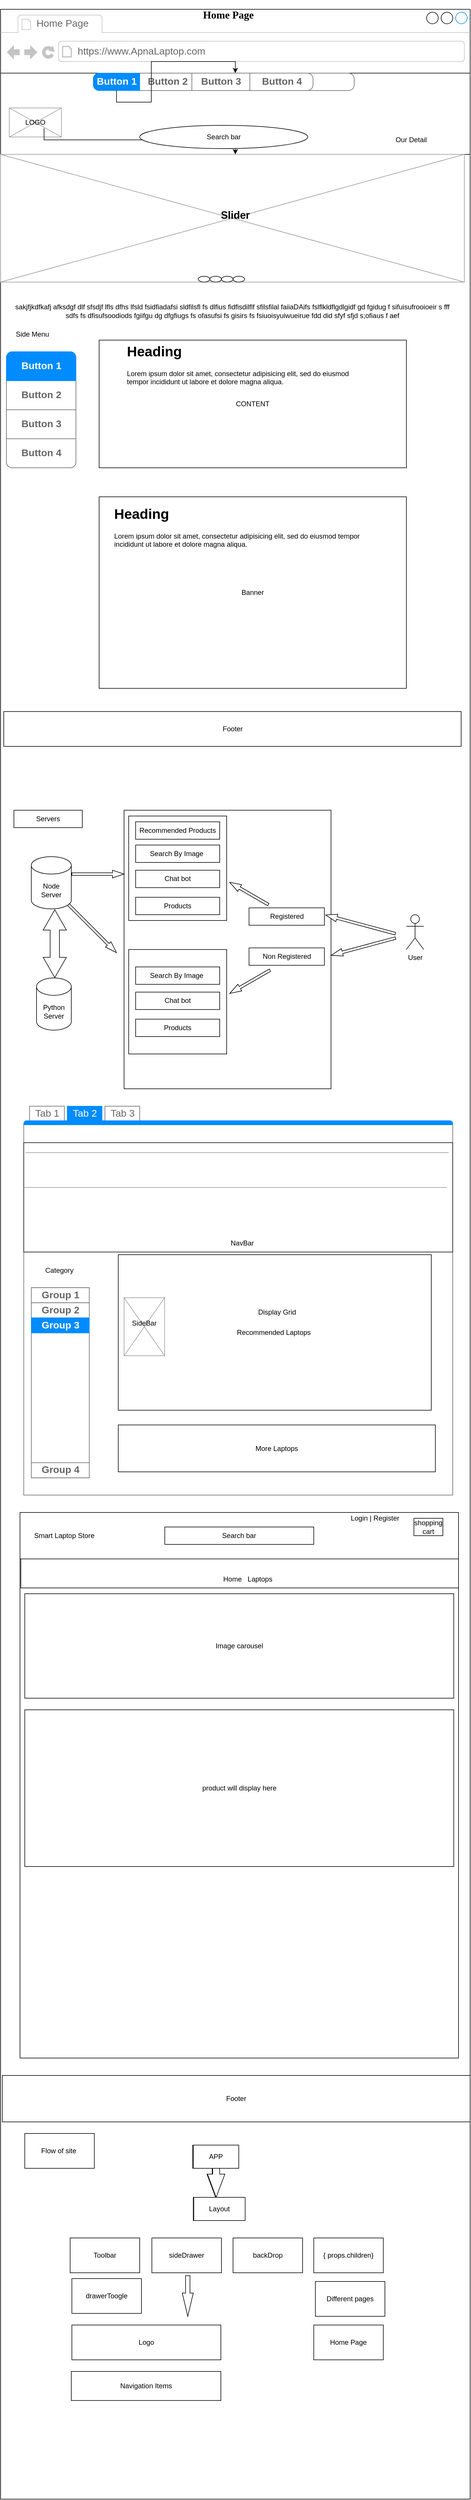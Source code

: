 <mxfile version="14.7.6" type="github">
  <diagram id="Tjrdr0jhj3cXSKKuBWBD" name="Page-1">
    <mxGraphModel dx="1102" dy="1751" grid="1" gridSize="10" guides="1" tooltips="1" connect="1" arrows="1" fold="1" page="1" pageScale="1" pageWidth="827" pageHeight="1169" background="none" math="0" shadow="0">
      <root>
        <mxCell id="0" />
        <mxCell id="1" parent="0" />
        <mxCell id="cs-V9gLxxgiUWUco0RRR-1" value="" style="strokeWidth=1;shadow=0;dashed=0;align=center;html=1;shape=mxgraph.mockup.containers.browserWindow;rSize=0;strokeColor2=#008cff;strokeColor3=#c4c4c4;mainText=,;recursiveResize=0;" parent="1" vertex="1">
          <mxGeometry x="17" y="-510" width="810" height="4290" as="geometry" />
        </mxCell>
        <mxCell id="cs-V9gLxxgiUWUco0RRR-2" value="Home Page" style="strokeWidth=1;shadow=0;dashed=0;align=center;html=1;shape=mxgraph.mockup.containers.anchor;fontSize=17;fontColor=#666666;align=left;" parent="cs-V9gLxxgiUWUco0RRR-1" vertex="1">
          <mxGeometry x="60" y="12" width="110" height="26" as="geometry" />
        </mxCell>
        <mxCell id="cs-V9gLxxgiUWUco0RRR-3" value="https://www.ApnaLaptop.com" style="strokeWidth=1;shadow=0;dashed=0;align=center;html=1;shape=mxgraph.mockup.containers.anchor;rSize=0;fontSize=17;fontColor=#666666;align=left;" parent="cs-V9gLxxgiUWUco0RRR-1" vertex="1">
          <mxGeometry x="131" y="60" width="250" height="26" as="geometry" />
        </mxCell>
        <mxCell id="cs-V9gLxxgiUWUco0RRR-5" value="" style="verticalLabelPosition=bottom;verticalAlign=top;html=1;shape=mxgraph.basic.rect;fillColor2=none;strokeWidth=1;size=20;indent=5;fontFamily=Times New Roman;fontSize=18;" parent="cs-V9gLxxgiUWUco0RRR-1" vertex="1">
          <mxGeometry y="110" width="810" height="140" as="geometry" />
        </mxCell>
        <mxCell id="2hiEiYP1PGatypZEPOpi-6" value="" style="verticalLabelPosition=bottom;shadow=0;dashed=0;align=center;html=1;verticalAlign=top;strokeWidth=1;shape=mxgraph.mockup.graphics.simpleIcon;strokeColor=#999999;" parent="cs-V9gLxxgiUWUco0RRR-1" vertex="1">
          <mxGeometry x="15" y="170" width="90" height="50" as="geometry" />
        </mxCell>
        <mxCell id="7KCTzupM1mh5fXwTAGJL-1" style="edgeStyle=orthogonalEdgeStyle;rounded=0;orthogonalLoop=1;jettySize=auto;html=1;exitX=0.75;exitY=1;exitDx=0;exitDy=0;" parent="cs-V9gLxxgiUWUco0RRR-1" source="2hiEiYP1PGatypZEPOpi-7" target="cs-V9gLxxgiUWUco0RRR-5" edge="1">
          <mxGeometry relative="1" as="geometry" />
        </mxCell>
        <mxCell id="2hiEiYP1PGatypZEPOpi-7" value="LOGO" style="text;html=1;strokeColor=none;fillColor=none;align=center;verticalAlign=middle;whiteSpace=wrap;rounded=0;" parent="cs-V9gLxxgiUWUco0RRR-1" vertex="1">
          <mxGeometry x="30" y="185" width="60" height="20" as="geometry" />
        </mxCell>
        <mxCell id="2hiEiYP1PGatypZEPOpi-8" value="" style="verticalLabelPosition=bottom;shadow=0;dashed=0;align=center;html=1;verticalAlign=top;strokeWidth=1;shape=mxgraph.mockup.graphics.simpleIcon;strokeColor=#999999;" parent="cs-V9gLxxgiUWUco0RRR-1" vertex="1">
          <mxGeometry y="250" width="800" height="220" as="geometry" />
        </mxCell>
        <mxCell id="2hiEiYP1PGatypZEPOpi-9" value="&lt;font style=&quot;font-size: 18px&quot;&gt;&lt;b&gt;Slider&lt;/b&gt;&lt;/font&gt;" style="text;html=1;strokeColor=none;fillColor=none;align=center;verticalAlign=middle;whiteSpace=wrap;rounded=0;" parent="cs-V9gLxxgiUWUco0RRR-1" vertex="1">
          <mxGeometry x="355" y="340" width="100" height="30" as="geometry" />
        </mxCell>
        <mxCell id="2hiEiYP1PGatypZEPOpi-13" value="" style="ellipse;whiteSpace=wrap;html=1;" parent="cs-V9gLxxgiUWUco0RRR-1" vertex="1">
          <mxGeometry x="401" y="460" width="20" height="10" as="geometry" />
        </mxCell>
        <mxCell id="2hiEiYP1PGatypZEPOpi-12" value="" style="ellipse;whiteSpace=wrap;html=1;" parent="cs-V9gLxxgiUWUco0RRR-1" vertex="1">
          <mxGeometry x="381" y="460" width="20" height="10" as="geometry" />
        </mxCell>
        <mxCell id="2hiEiYP1PGatypZEPOpi-11" value="" style="ellipse;whiteSpace=wrap;html=1;" parent="cs-V9gLxxgiUWUco0RRR-1" vertex="1">
          <mxGeometry x="361" y="460" width="20" height="10" as="geometry" />
        </mxCell>
        <mxCell id="2hiEiYP1PGatypZEPOpi-10" value="" style="ellipse;whiteSpace=wrap;html=1;" parent="cs-V9gLxxgiUWUco0RRR-1" vertex="1">
          <mxGeometry x="341" y="460" width="20" height="10" as="geometry" />
        </mxCell>
        <mxCell id="2hiEiYP1PGatypZEPOpi-14" style="edgeStyle=orthogonalEdgeStyle;rounded=0;orthogonalLoop=1;jettySize=auto;html=1;exitX=0.5;exitY=1;exitDx=0;exitDy=0;" parent="cs-V9gLxxgiUWUco0RRR-1" source="2hiEiYP1PGatypZEPOpi-10" target="2hiEiYP1PGatypZEPOpi-8" edge="1">
          <mxGeometry relative="1" as="geometry">
            <Array as="points">
              <mxPoint x="410" y="450" />
              <mxPoint x="410" y="450" />
            </Array>
          </mxGeometry>
        </mxCell>
        <mxCell id="2hiEiYP1PGatypZEPOpi-15" value="Search bar" style="ellipse;whiteSpace=wrap;html=1;" parent="cs-V9gLxxgiUWUco0RRR-1" vertex="1">
          <mxGeometry x="240" y="200" width="290" height="40" as="geometry" />
        </mxCell>
        <mxCell id="2hiEiYP1PGatypZEPOpi-16" value="Our Detail&amp;nbsp;" style="text;html=1;strokeColor=none;fillColor=none;align=center;verticalAlign=middle;whiteSpace=wrap;rounded=0;" parent="cs-V9gLxxgiUWUco0RRR-1" vertex="1">
          <mxGeometry x="620" y="210" width="180" height="30" as="geometry" />
        </mxCell>
        <mxCell id="2hiEiYP1PGatypZEPOpi-1" value="" style="strokeWidth=1;shadow=0;dashed=0;align=center;html=1;shape=mxgraph.mockup.rrect;rSize=10;fillColor=#ffffff;strokeColor=#666666;" parent="cs-V9gLxxgiUWUco0RRR-1" vertex="1">
          <mxGeometry x="160" y="110" width="450" height="30" as="geometry" />
        </mxCell>
        <mxCell id="2hiEiYP1PGatypZEPOpi-2" value="Button 2" style="strokeColor=inherit;fillColor=inherit;gradientColor=inherit;strokeWidth=1;shadow=0;dashed=0;align=center;html=1;shape=mxgraph.mockup.rrect;rSize=0;fontSize=17;fontColor=#666666;fontStyle=1;resizeHeight=1;" parent="2hiEiYP1PGatypZEPOpi-1" vertex="1">
          <mxGeometry width="95" height="30" relative="1" as="geometry">
            <mxPoint x="80" as="offset" />
          </mxGeometry>
        </mxCell>
        <mxCell id="2hiEiYP1PGatypZEPOpi-3" value="Button 3" style="strokeColor=inherit;fillColor=inherit;gradientColor=inherit;strokeWidth=1;shadow=0;dashed=0;align=center;html=1;shape=mxgraph.mockup.rrect;rSize=0;fontSize=17;fontColor=#666666;fontStyle=1;resizeHeight=1;" parent="2hiEiYP1PGatypZEPOpi-1" vertex="1">
          <mxGeometry width="100" height="30" relative="1" as="geometry">
            <mxPoint x="170" as="offset" />
          </mxGeometry>
        </mxCell>
        <mxCell id="2hiEiYP1PGatypZEPOpi-4" value="Button 4" style="strokeColor=inherit;fillColor=inherit;gradientColor=inherit;strokeWidth=1;shadow=0;dashed=0;align=center;html=1;shape=mxgraph.mockup.rightButton;rSize=10;fontSize=17;fontColor=#666666;fontStyle=1;resizeHeight=1;" parent="2hiEiYP1PGatypZEPOpi-1" vertex="1">
          <mxGeometry x="1" width="109" height="30" relative="1" as="geometry">
            <mxPoint x="-180" as="offset" />
          </mxGeometry>
        </mxCell>
        <mxCell id="2hiEiYP1PGatypZEPOpi-5" value="Button 1" style="strokeWidth=1;shadow=0;dashed=0;align=center;html=1;shape=mxgraph.mockup.leftButton;rSize=10;fontSize=17;fontColor=#ffffff;fontStyle=1;fillColor=#008cff;strokeColor=#008cff;resizeHeight=1;" parent="2hiEiYP1PGatypZEPOpi-1" vertex="1">
          <mxGeometry width="80" height="30" relative="1" as="geometry" />
        </mxCell>
        <mxCell id="7KCTzupM1mh5fXwTAGJL-2" style="edgeStyle=orthogonalEdgeStyle;rounded=0;orthogonalLoop=1;jettySize=auto;html=1;" parent="2hiEiYP1PGatypZEPOpi-1" source="2hiEiYP1PGatypZEPOpi-5" target="cs-V9gLxxgiUWUco0RRR-5" edge="1">
          <mxGeometry relative="1" as="geometry" />
        </mxCell>
        <mxCell id="2hiEiYP1PGatypZEPOpi-17" value="sakjfjkdfkafj afksdgf dlf sfsdjf lfls dfhs lfsld fsidfiadafsi sldfilsfl fs dlfius fidfisdilflf sfilsfilal faiiaDAifs fslflkldflgdlgidf gd fgidug f sifuisufrooioeir s fff sdfs fs dfisufsoodiods fgiifgu dg dfgfiugs fs ofasufsi fs gisirs fs fsiuoisyuiwueirue fdd did sfyf sfjd s;ofiaus f aef" style="text;html=1;strokeColor=none;fillColor=none;align=center;verticalAlign=middle;whiteSpace=wrap;rounded=0;" parent="cs-V9gLxxgiUWUco0RRR-1" vertex="1">
          <mxGeometry x="15" y="490" width="770" height="60" as="geometry" />
        </mxCell>
        <mxCell id="2hiEiYP1PGatypZEPOpi-18" value="CONTENT" style="rounded=0;whiteSpace=wrap;html=1;" parent="cs-V9gLxxgiUWUco0RRR-1" vertex="1">
          <mxGeometry x="170" y="570" width="530" height="220" as="geometry" />
        </mxCell>
        <mxCell id="2hiEiYP1PGatypZEPOpi-19" value="" style="strokeWidth=1;shadow=0;dashed=0;align=center;html=1;shape=mxgraph.mockup.rrect;rSize=10;strokeColor=#666666;" parent="cs-V9gLxxgiUWUco0RRR-1" vertex="1">
          <mxGeometry x="10" y="590" width="120" height="200" as="geometry" />
        </mxCell>
        <mxCell id="2hiEiYP1PGatypZEPOpi-20" value="Button 2" style="strokeColor=inherit;fillColor=inherit;gradientColor=inherit;strokeWidth=1;shadow=0;dashed=0;align=center;html=1;shape=mxgraph.mockup.rrect;rSize=0;fontSize=17;fontColor=#666666;fontStyle=1;resizeWidth=1;" parent="2hiEiYP1PGatypZEPOpi-19" vertex="1">
          <mxGeometry width="120" height="50" relative="1" as="geometry">
            <mxPoint y="50" as="offset" />
          </mxGeometry>
        </mxCell>
        <mxCell id="2hiEiYP1PGatypZEPOpi-21" value="Button 3" style="strokeColor=inherit;fillColor=inherit;gradientColor=inherit;strokeWidth=1;shadow=0;dashed=0;align=center;html=1;shape=mxgraph.mockup.rrect;rSize=0;fontSize=17;fontColor=#666666;fontStyle=1;resizeWidth=1;" parent="2hiEiYP1PGatypZEPOpi-19" vertex="1">
          <mxGeometry width="120" height="50" relative="1" as="geometry">
            <mxPoint y="100" as="offset" />
          </mxGeometry>
        </mxCell>
        <mxCell id="2hiEiYP1PGatypZEPOpi-22" value="Button 4" style="strokeColor=inherit;fillColor=inherit;gradientColor=inherit;strokeWidth=1;shadow=0;dashed=0;align=center;html=1;shape=mxgraph.mockup.bottomButton;rSize=10;fontSize=17;fontColor=#666666;fontStyle=1;resizeWidth=1;" parent="2hiEiYP1PGatypZEPOpi-19" vertex="1">
          <mxGeometry y="1" width="120" height="50" relative="1" as="geometry">
            <mxPoint y="-50" as="offset" />
          </mxGeometry>
        </mxCell>
        <mxCell id="2hiEiYP1PGatypZEPOpi-23" value="Button 1" style="strokeWidth=1;shadow=0;dashed=0;align=center;html=1;shape=mxgraph.mockup.topButton;rSize=10;fontSize=17;fontColor=#ffffff;fontStyle=1;fillColor=#008cff;strokeColor=#008cff;resizeWidth=1;" parent="2hiEiYP1PGatypZEPOpi-19" vertex="1">
          <mxGeometry width="120" height="50" relative="1" as="geometry" />
        </mxCell>
        <mxCell id="2hiEiYP1PGatypZEPOpi-24" value="Side Menu" style="text;html=1;strokeColor=none;fillColor=none;align=center;verticalAlign=middle;whiteSpace=wrap;rounded=0;" parent="cs-V9gLxxgiUWUco0RRR-1" vertex="1">
          <mxGeometry x="15" y="550" width="80" height="20" as="geometry" />
        </mxCell>
        <mxCell id="2hiEiYP1PGatypZEPOpi-25" value="Footer" style="rounded=0;whiteSpace=wrap;html=1;" parent="cs-V9gLxxgiUWUco0RRR-1" vertex="1">
          <mxGeometry x="5.5" y="1210" width="789" height="60" as="geometry" />
        </mxCell>
        <mxCell id="AkuQ4I_FikJazMHf2Xoq-1" value="User" style="shape=umlActor;verticalLabelPosition=bottom;verticalAlign=top;html=1;outlineConnect=0;" parent="cs-V9gLxxgiUWUco0RRR-1" vertex="1">
          <mxGeometry x="700" y="1560" width="30" height="60" as="geometry" />
        </mxCell>
        <mxCell id="AkuQ4I_FikJazMHf2Xoq-3" value="Node&lt;br&gt;Server" style="shape=cylinder3;whiteSpace=wrap;html=1;boundedLbl=1;backgroundOutline=1;size=15;" parent="cs-V9gLxxgiUWUco0RRR-1" vertex="1">
          <mxGeometry x="53" y="1460" width="69" height="90" as="geometry" />
        </mxCell>
        <mxCell id="AkuQ4I_FikJazMHf2Xoq-4" value="Python Server" style="shape=cylinder3;whiteSpace=wrap;html=1;boundedLbl=1;backgroundOutline=1;size=15;" parent="cs-V9gLxxgiUWUco0RRR-1" vertex="1">
          <mxGeometry x="62" y="1669" width="60" height="90" as="geometry" />
        </mxCell>
        <mxCell id="AkuQ4I_FikJazMHf2Xoq-9" value="" style="html=1;shadow=0;dashed=0;align=center;verticalAlign=middle;shape=mxgraph.arrows2.twoWayArrow;dy=0.6;dx=35;rotation=90;" parent="cs-V9gLxxgiUWUco0RRR-1" vertex="1">
          <mxGeometry x="35" y="1590" width="117" height="40" as="geometry" />
        </mxCell>
        <mxCell id="AkuQ4I_FikJazMHf2Xoq-11" value="" style="rounded=0;whiteSpace=wrap;html=1;" parent="cs-V9gLxxgiUWUco0RRR-1" vertex="1">
          <mxGeometry x="213" y="1380" width="357" height="480" as="geometry" />
        </mxCell>
        <mxCell id="AkuQ4I_FikJazMHf2Xoq-14" value="" style="html=1;shadow=0;dashed=0;align=center;verticalAlign=middle;shape=mxgraph.arrows2.arrow;dy=0.67;dx=20;notch=0;rotation=-165;" parent="cs-V9gLxxgiUWUco0RRR-1" vertex="1">
          <mxGeometry x="558.6" y="1570" width="124.43" height="13.25" as="geometry" />
        </mxCell>
        <mxCell id="AkuQ4I_FikJazMHf2Xoq-15" value="" style="html=1;shadow=0;dashed=0;align=center;verticalAlign=middle;shape=mxgraph.arrows2.arrow;dy=0.67;dx=20;notch=0;rotation=-195;" parent="cs-V9gLxxgiUWUco0RRR-1" vertex="1">
          <mxGeometry x="568.31" y="1608.54" width="114.96" height="13.25" as="geometry" />
        </mxCell>
        <mxCell id="AkuQ4I_FikJazMHf2Xoq-16" value="" style="html=1;shadow=0;dashed=0;align=center;verticalAlign=middle;shape=mxgraph.arrows2.arrow;dy=0.67;dx=20;notch=0;rotation=-150;" parent="cs-V9gLxxgiUWUco0RRR-1" vertex="1">
          <mxGeometry x="390" y="1516.75" width="77" height="13.25" as="geometry" />
        </mxCell>
        <mxCell id="AkuQ4I_FikJazMHf2Xoq-30" value="" style="rounded=0;whiteSpace=wrap;html=1;" parent="cs-V9gLxxgiUWUco0RRR-1" vertex="1">
          <mxGeometry x="221" y="1390" width="169" height="180" as="geometry" />
        </mxCell>
        <mxCell id="AkuQ4I_FikJazMHf2Xoq-31" value="Recommended Products" style="rounded=0;whiteSpace=wrap;html=1;" parent="cs-V9gLxxgiUWUco0RRR-1" vertex="1">
          <mxGeometry x="233" y="1400" width="145" height="30" as="geometry" />
        </mxCell>
        <mxCell id="AkuQ4I_FikJazMHf2Xoq-32" value="Search By Image&amp;nbsp;" style="rounded=0;whiteSpace=wrap;html=1;" parent="cs-V9gLxxgiUWUco0RRR-1" vertex="1">
          <mxGeometry x="233" y="1440" width="145" height="30" as="geometry" />
        </mxCell>
        <mxCell id="AkuQ4I_FikJazMHf2Xoq-33" value="Chat bot" style="rounded=0;whiteSpace=wrap;html=1;" parent="cs-V9gLxxgiUWUco0RRR-1" vertex="1">
          <mxGeometry x="233" y="1483.4" width="145" height="30" as="geometry" />
        </mxCell>
        <mxCell id="AkuQ4I_FikJazMHf2Xoq-34" value="Products" style="rounded=0;whiteSpace=wrap;html=1;" parent="cs-V9gLxxgiUWUco0RRR-1" vertex="1">
          <mxGeometry x="233" y="1530" width="145" height="30" as="geometry" />
        </mxCell>
        <mxCell id="AkuQ4I_FikJazMHf2Xoq-35" value="&lt;span&gt;Registered&lt;/span&gt;" style="rounded=0;whiteSpace=wrap;html=1;" parent="cs-V9gLxxgiUWUco0RRR-1" vertex="1">
          <mxGeometry x="428.6" y="1548.22" width="130" height="30" as="geometry" />
        </mxCell>
        <mxCell id="AkuQ4I_FikJazMHf2Xoq-79" value="&lt;span&gt;Non Registered&lt;/span&gt;" style="rounded=0;whiteSpace=wrap;html=1;" parent="cs-V9gLxxgiUWUco0RRR-1" vertex="1">
          <mxGeometry x="428.6" y="1617.22" width="130" height="30" as="geometry" />
        </mxCell>
        <mxCell id="AkuQ4I_FikJazMHf2Xoq-80" value="&lt;span style=&quot;color: rgba(0 , 0 , 0 , 0) ; font-family: monospace ; font-size: 0px&quot;&gt;%3CmxGraphModel%3E%3Croot%3E%3CmxCell%20id%3D%220%22%2F%3E%3CmxCell%20id%3D%221%22%20parent%3D%220%22%2F%3E%3CmxCell%20id%3D%222%22%20value%3D%22Recommended%20Products%22%20style%3D%22rounded%3D0%3BwhiteSpace%3Dwrap%3Bhtml%3D1%3B%22%20vertex%3D%221%22%20parent%3D%221%22%3E%3CmxGeometry%20x%3D%22250%22%20y%3D%22900%22%20width%3D%22145%22%20height%3D%2230%22%20as%3D%22geometry%22%2F%3E%3C%2FmxCell%3E%3C%2Froot%3E%3C%2FmxGraphModel%3E&lt;/span&gt;" style="rounded=0;whiteSpace=wrap;html=1;" parent="cs-V9gLxxgiUWUco0RRR-1" vertex="1">
          <mxGeometry x="221" y="1620" width="169" height="180" as="geometry" />
        </mxCell>
        <mxCell id="AkuQ4I_FikJazMHf2Xoq-81" value="" style="html=1;shadow=0;dashed=0;align=center;verticalAlign=middle;shape=mxgraph.arrows2.arrow;dy=0.67;dx=20;notch=0;rotation=-210;" parent="cs-V9gLxxgiUWUco0RRR-1" vertex="1">
          <mxGeometry x="390" y="1669" width="80" height="13.25" as="geometry" />
        </mxCell>
        <mxCell id="AkuQ4I_FikJazMHf2Xoq-83" value="Search By Image&amp;nbsp;" style="rounded=0;whiteSpace=wrap;html=1;" parent="cs-V9gLxxgiUWUco0RRR-1" vertex="1">
          <mxGeometry x="233" y="1650" width="145" height="30" as="geometry" />
        </mxCell>
        <mxCell id="AkuQ4I_FikJazMHf2Xoq-84" value="Chat bot" style="rounded=0;whiteSpace=wrap;html=1;" parent="cs-V9gLxxgiUWUco0RRR-1" vertex="1">
          <mxGeometry x="233" y="1693.4" width="145" height="30" as="geometry" />
        </mxCell>
        <mxCell id="AkuQ4I_FikJazMHf2Xoq-85" value="Products" style="rounded=0;whiteSpace=wrap;html=1;" parent="cs-V9gLxxgiUWUco0RRR-1" vertex="1">
          <mxGeometry x="233" y="1740" width="145" height="30" as="geometry" />
        </mxCell>
        <mxCell id="AkuQ4I_FikJazMHf2Xoq-87" value="" style="html=1;shadow=0;dashed=0;align=center;verticalAlign=middle;shape=mxgraph.arrows2.arrow;dy=0.67;dx=20;notch=0;rotation=0;" parent="cs-V9gLxxgiUWUco0RRR-1" vertex="1">
          <mxGeometry x="123" y="1483.4" width="90" height="13.25" as="geometry" />
        </mxCell>
        <mxCell id="AkuQ4I_FikJazMHf2Xoq-88" value="" style="html=1;shadow=0;dashed=0;align=center;verticalAlign=middle;shape=mxgraph.arrows2.arrow;dy=0.67;dx=20;notch=0;rotation=45;" parent="cs-V9gLxxgiUWUco0RRR-1" vertex="1">
          <mxGeometry x="99.96" y="1577.34" width="117" height="13.25" as="geometry" />
        </mxCell>
        <mxCell id="AkuQ4I_FikJazMHf2Xoq-89" value="Servers" style="rounded=0;whiteSpace=wrap;html=1;" parent="cs-V9gLxxgiUWUco0RRR-1" vertex="1">
          <mxGeometry x="23" y="1380" width="118" height="30" as="geometry" />
        </mxCell>
        <mxCell id="NV7oPacuAovDVqQCdMHg-1" value="Banner" style="rounded=0;whiteSpace=wrap;html=1;" parent="cs-V9gLxxgiUWUco0RRR-1" vertex="1">
          <mxGeometry x="170" y="840" width="530" height="330" as="geometry" />
        </mxCell>
        <mxCell id="6ak64OzskGY33zH2TJlZ-1" value="&lt;h1&gt;Heading&lt;/h1&gt;&lt;p&gt;Lorem ipsum dolor sit amet, consectetur adipisicing elit, sed do eiusmod tempor incididunt ut labore et dolore magna aliqua.&lt;/p&gt;" style="text;html=1;strokeColor=none;fillColor=none;spacing=5;spacingTop=-20;whiteSpace=wrap;overflow=hidden;rounded=0;" parent="cs-V9gLxxgiUWUco0RRR-1" vertex="1">
          <mxGeometry x="213" y="570" width="429" height="100" as="geometry" />
        </mxCell>
        <mxCell id="UuAvQKEvvgrjhlhJATov-1" value="&lt;h1&gt;Heading&lt;/h1&gt;&lt;p&gt;Lorem ipsum dolor sit amet, consectetur adipisicing elit, sed do eiusmod tempor incididunt ut labore et dolore magna aliqua.&lt;/p&gt;" style="text;html=1;strokeColor=none;fillColor=none;spacing=5;spacingTop=-20;whiteSpace=wrap;overflow=hidden;rounded=0;" parent="cs-V9gLxxgiUWUco0RRR-1" vertex="1">
          <mxGeometry x="191" y="850" width="459" height="100" as="geometry" />
        </mxCell>
        <mxCell id="rvzW5pbStZfOvD73coGG-1" value="" style="strokeWidth=1;shadow=0;dashed=0;align=center;html=1;shape=mxgraph.mockup.containers.marginRect2;rectMarginTop=32;strokeColor=#666666;gradientColor=none;" parent="cs-V9gLxxgiUWUco0RRR-1" vertex="1">
          <mxGeometry x="40" y="1890" width="740" height="670" as="geometry" />
        </mxCell>
        <mxCell id="rvzW5pbStZfOvD73coGG-2" value="Tab 1" style="strokeColor=inherit;fillColor=inherit;gradientColor=inherit;strokeWidth=1;shadow=0;dashed=0;align=center;html=1;shape=mxgraph.mockup.containers.rrect;rSize=0;fontSize=17;fontColor=#666666;gradientColor=none;" parent="rvzW5pbStZfOvD73coGG-1" vertex="1">
          <mxGeometry width="60" height="25" relative="1" as="geometry">
            <mxPoint x="10" as="offset" />
          </mxGeometry>
        </mxCell>
        <mxCell id="rvzW5pbStZfOvD73coGG-3" value="Tab 2" style="strokeWidth=1;shadow=0;dashed=0;align=center;html=1;shape=mxgraph.mockup.containers.rrect;rSize=0;fontSize=17;fontColor=#ffffff;strokeColor=#008cff;fillColor=#008cff;" parent="rvzW5pbStZfOvD73coGG-1" vertex="1">
          <mxGeometry width="60" height="25" relative="1" as="geometry">
            <mxPoint x="75" as="offset" />
          </mxGeometry>
        </mxCell>
        <mxCell id="rvzW5pbStZfOvD73coGG-4" value="Tab 3" style="strokeColor=inherit;fillColor=inherit;gradientColor=inherit;strokeWidth=1;shadow=0;dashed=0;align=center;html=1;shape=mxgraph.mockup.containers.rrect;rSize=0;fontSize=17;fontColor=#666666;gradientColor=none;" parent="rvzW5pbStZfOvD73coGG-1" vertex="1">
          <mxGeometry width="60" height="25" relative="1" as="geometry">
            <mxPoint x="140" as="offset" />
          </mxGeometry>
        </mxCell>
        <mxCell id="rvzW5pbStZfOvD73coGG-5" value="" style="strokeWidth=1;shadow=0;dashed=0;align=center;html=1;shape=mxgraph.mockup.containers.topButton;rSize=5;strokeColor=#008cff;fillColor=#008cff;gradientColor=none;resizeWidth=1;movable=0;deletable=1;" parent="rvzW5pbStZfOvD73coGG-1" vertex="1">
          <mxGeometry width="740" height="7" relative="1" as="geometry">
            <mxPoint y="25" as="offset" />
          </mxGeometry>
        </mxCell>
        <mxCell id="rvzW5pbStZfOvD73coGG-6" value="" style="rounded=0;whiteSpace=wrap;html=1;" parent="rvzW5pbStZfOvD73coGG-1" vertex="1">
          <mxGeometry y="62.813" width="740" height="188.438" as="geometry" />
        </mxCell>
        <mxCell id="rvzW5pbStZfOvD73coGG-8" value="" style="strokeWidth=1;shadow=0;dashed=0;align=center;html=1;shape=mxgraph.mockup.containers.rrect;rSize=0;strokeColor=#666666;" parent="rvzW5pbStZfOvD73coGG-1" vertex="1">
          <mxGeometry x="13" y="312.667" width="100" height="327.556" as="geometry" />
        </mxCell>
        <mxCell id="rvzW5pbStZfOvD73coGG-9" value="Group 1" style="strokeColor=inherit;fillColor=inherit;gradientColor=inherit;strokeWidth=1;shadow=0;dashed=0;align=center;html=1;shape=mxgraph.mockup.containers.rrect;rSize=0;fontSize=17;fontColor=#666666;fontStyle=1;resizeWidth=1;" parent="rvzW5pbStZfOvD73coGG-8" vertex="1">
          <mxGeometry width="100" height="26" relative="1" as="geometry" />
        </mxCell>
        <mxCell id="rvzW5pbStZfOvD73coGG-10" value="Group 2" style="strokeColor=inherit;fillColor=inherit;gradientColor=inherit;strokeWidth=1;shadow=0;dashed=0;align=center;html=1;shape=mxgraph.mockup.containers.rrect;rSize=0;fontSize=17;fontColor=#666666;fontStyle=1;resizeWidth=1;" parent="rvzW5pbStZfOvD73coGG-8" vertex="1">
          <mxGeometry width="100" height="26" relative="1" as="geometry">
            <mxPoint y="26" as="offset" />
          </mxGeometry>
        </mxCell>
        <mxCell id="rvzW5pbStZfOvD73coGG-11" value="Group 3" style="strokeWidth=1;shadow=0;dashed=0;align=center;html=1;shape=mxgraph.mockup.containers.rrect;rSize=0;fontSize=17;fontColor=#ffffff;fontStyle=1;fillColor=#008cff;strokeColor=#008cff;resizeWidth=1;" parent="rvzW5pbStZfOvD73coGG-8" vertex="1">
          <mxGeometry width="100" height="26" relative="1" as="geometry">
            <mxPoint y="52" as="offset" />
          </mxGeometry>
        </mxCell>
        <mxCell id="rvzW5pbStZfOvD73coGG-12" value="Group 4" style="strokeColor=inherit;fillColor=inherit;gradientColor=inherit;strokeWidth=1;shadow=0;dashed=0;align=center;html=1;shape=mxgraph.mockup.containers.rrect;rSize=0;fontSize=17;fontColor=#666666;fontStyle=1;resizeWidth=1;" parent="rvzW5pbStZfOvD73coGG-8" vertex="1">
          <mxGeometry y="1" width="100" height="26" relative="1" as="geometry">
            <mxPoint y="-26" as="offset" />
          </mxGeometry>
        </mxCell>
        <mxCell id="rvzW5pbStZfOvD73coGG-13" value="Category" style="text;html=1;strokeColor=none;fillColor=none;align=center;verticalAlign=middle;whiteSpace=wrap;rounded=0;" parent="rvzW5pbStZfOvD73coGG-1" vertex="1">
          <mxGeometry x="13" y="268.0" width="97" height="29.778" as="geometry" />
        </mxCell>
        <mxCell id="W26dKdGHncR4vIZTcDP--3" value="NavBar" style="text;html=1;strokeColor=none;fillColor=none;align=center;verticalAlign=middle;whiteSpace=wrap;rounded=0;" parent="rvzW5pbStZfOvD73coGG-1" vertex="1">
          <mxGeometry x="357" y="221.472" width="40" height="29.778" as="geometry" />
        </mxCell>
        <mxCell id="rvzW5pbStZfOvD73coGG-7" value="Recommended Laptops&amp;nbsp;" style="rounded=0;whiteSpace=wrap;html=1;" parent="rvzW5pbStZfOvD73coGG-1" vertex="1">
          <mxGeometry x="163" y="255.818" width="540" height="268" as="geometry" />
        </mxCell>
        <mxCell id="LQnwXh3ZWeQ7ObOw8D-4-1" value="More Laptops" style="rounded=0;whiteSpace=wrap;html=1;" parent="rvzW5pbStZfOvD73coGG-1" vertex="1">
          <mxGeometry x="163" y="549.18" width="547" height="80.82" as="geometry" />
        </mxCell>
        <mxCell id="0r176WqpqCXm21zEDnLY-1" value="" style="verticalLabelPosition=bottom;shadow=0;dashed=0;align=center;html=1;verticalAlign=top;strokeWidth=1;shape=mxgraph.mockup.graphics.simpleIcon;strokeColor=#999999;" parent="rvzW5pbStZfOvD73coGG-1" vertex="1">
          <mxGeometry x="173" y="330" width="70" height="100" as="geometry" />
        </mxCell>
        <mxCell id="Dp7MG19WvMyc6v9N3XUq-1" value="SideBar" style="text;html=1;strokeColor=none;fillColor=none;align=center;verticalAlign=middle;whiteSpace=wrap;rounded=0;" parent="rvzW5pbStZfOvD73coGG-1" vertex="1">
          <mxGeometry x="188" y="364" width="40" height="20" as="geometry" />
        </mxCell>
        <mxCell id="PxA2PUMU--KZjBLp6w8u-1" value="Display Grid" style="text;html=1;strokeColor=none;fillColor=none;align=center;verticalAlign=middle;whiteSpace=wrap;rounded=0;" parent="rvzW5pbStZfOvD73coGG-1" vertex="1">
          <mxGeometry x="346.5" y="340" width="180" height="30" as="geometry" />
        </mxCell>
        <mxCell id="peOR1bnysfdwUNN4xmji-1" value="" style="rounded=0;whiteSpace=wrap;html=1;" vertex="1" parent="cs-V9gLxxgiUWUco0RRR-1">
          <mxGeometry x="33.5" y="2590" width="756.5" height="940" as="geometry" />
        </mxCell>
        <mxCell id="peOR1bnysfdwUNN4xmji-2" value="" style="rounded=0;whiteSpace=wrap;html=1;" vertex="1" parent="cs-V9gLxxgiUWUco0RRR-1">
          <mxGeometry x="33.5" y="2590" width="756.5" height="80" as="geometry" />
        </mxCell>
        <mxCell id="peOR1bnysfdwUNN4xmji-3" value="Smart Laptop Store" style="text;html=1;strokeColor=none;fillColor=none;align=center;verticalAlign=middle;whiteSpace=wrap;rounded=0;" vertex="1" parent="cs-V9gLxxgiUWUco0RRR-1">
          <mxGeometry x="40" y="2610" width="140" height="40" as="geometry" />
        </mxCell>
        <mxCell id="peOR1bnysfdwUNN4xmji-5" value="Search bar" style="rounded=0;whiteSpace=wrap;html=1;" vertex="1" parent="cs-V9gLxxgiUWUco0RRR-1">
          <mxGeometry x="283.25" y="2615" width="257" height="30" as="geometry" />
        </mxCell>
        <mxCell id="peOR1bnysfdwUNN4xmji-7" value="shopping&lt;br&gt;cart" style="rounded=0;whiteSpace=wrap;html=1;" vertex="1" parent="cs-V9gLxxgiUWUco0RRR-1">
          <mxGeometry x="713" y="2600" width="50" height="30" as="geometry" />
        </mxCell>
        <mxCell id="peOR1bnysfdwUNN4xmji-6" value="Login | Register" style="text;html=1;strokeColor=none;fillColor=none;align=center;verticalAlign=middle;whiteSpace=wrap;rounded=0;" vertex="1" parent="cs-V9gLxxgiUWUco0RRR-1">
          <mxGeometry x="591.69" y="2590" width="108.31" height="20" as="geometry" />
        </mxCell>
        <mxCell id="peOR1bnysfdwUNN4xmji-8" value="" style="rounded=0;whiteSpace=wrap;html=1;" vertex="1" parent="cs-V9gLxxgiUWUco0RRR-1">
          <mxGeometry x="35" y="2670" width="755" height="50" as="geometry" />
        </mxCell>
        <mxCell id="peOR1bnysfdwUNN4xmji-9" value="Home&amp;nbsp; &amp;nbsp;Laptops" style="text;html=1;strokeColor=none;fillColor=none;align=center;verticalAlign=middle;whiteSpace=wrap;rounded=0;" vertex="1" parent="cs-V9gLxxgiUWUco0RRR-1">
          <mxGeometry x="233" y="2690" width="387" height="30" as="geometry" />
        </mxCell>
        <mxCell id="peOR1bnysfdwUNN4xmji-10" value="Image carousel" style="rounded=0;whiteSpace=wrap;html=1;" vertex="1" parent="cs-V9gLxxgiUWUco0RRR-1">
          <mxGeometry x="41.75" y="2730" width="740" height="180" as="geometry" />
        </mxCell>
        <mxCell id="peOR1bnysfdwUNN4xmji-11" value="product will display here" style="rounded=0;whiteSpace=wrap;html=1;" vertex="1" parent="cs-V9gLxxgiUWUco0RRR-1">
          <mxGeometry x="41.75" y="2930" width="740" height="270" as="geometry" />
        </mxCell>
        <mxCell id="peOR1bnysfdwUNN4xmji-13" value="Footer" style="rounded=0;whiteSpace=wrap;html=1;" vertex="1" parent="cs-V9gLxxgiUWUco0RRR-1">
          <mxGeometry x="3" y="3560" width="807" height="80" as="geometry" />
        </mxCell>
        <mxCell id="peOR1bnysfdwUNN4xmji-14" value="APP" style="rounded=0;whiteSpace=wrap;html=1;" vertex="1" parent="cs-V9gLxxgiUWUco0RRR-1">
          <mxGeometry x="331.5" y="3680" width="78.5" height="40" as="geometry" />
        </mxCell>
        <mxCell id="peOR1bnysfdwUNN4xmji-15" value="" style="html=1;shadow=0;dashed=0;align=center;verticalAlign=middle;shape=mxgraph.arrows2.arrow;dy=0.6;dx=40;direction=south;notch=0;" vertex="1" parent="cs-V9gLxxgiUWUco0RRR-1">
          <mxGeometry x="356" y="3720" width="30" height="50" as="geometry" />
        </mxCell>
        <mxCell id="peOR1bnysfdwUNN4xmji-16" value="Layout" style="rounded=0;whiteSpace=wrap;html=1;" vertex="1" parent="cs-V9gLxxgiUWUco0RRR-1">
          <mxGeometry x="332.4" y="3770" width="88.6" height="40" as="geometry" />
        </mxCell>
        <mxCell id="peOR1bnysfdwUNN4xmji-17" value="Toolbar" style="rounded=0;whiteSpace=wrap;html=1;" vertex="1" parent="cs-V9gLxxgiUWUco0RRR-1">
          <mxGeometry x="120" y="3840" width="120" height="60" as="geometry" />
        </mxCell>
        <mxCell id="peOR1bnysfdwUNN4xmji-18" value="sideDrawer" style="rounded=0;whiteSpace=wrap;html=1;" vertex="1" parent="cs-V9gLxxgiUWUco0RRR-1">
          <mxGeometry x="261" y="3840" width="120" height="60" as="geometry" />
        </mxCell>
        <mxCell id="peOR1bnysfdwUNN4xmji-19" value="backDrop" style="rounded=0;whiteSpace=wrap;html=1;" vertex="1" parent="cs-V9gLxxgiUWUco0RRR-1">
          <mxGeometry x="401" y="3840" width="120" height="60" as="geometry" />
        </mxCell>
        <mxCell id="peOR1bnysfdwUNN4xmji-20" value="{ props.children}" style="rounded=0;whiteSpace=wrap;html=1;" vertex="1" parent="cs-V9gLxxgiUWUco0RRR-1">
          <mxGeometry x="540.25" y="3840" width="120" height="60" as="geometry" />
        </mxCell>
        <mxCell id="peOR1bnysfdwUNN4xmji-21" value="drawerToogle" style="rounded=0;whiteSpace=wrap;html=1;" vertex="1" parent="cs-V9gLxxgiUWUco0RRR-1">
          <mxGeometry x="123" y="3910" width="120" height="60" as="geometry" />
        </mxCell>
        <mxCell id="peOR1bnysfdwUNN4xmji-22" value="Logo" style="rounded=0;whiteSpace=wrap;html=1;" vertex="1" parent="cs-V9gLxxgiUWUco0RRR-1">
          <mxGeometry x="123" y="3990" width="257" height="60" as="geometry" />
        </mxCell>
        <mxCell id="peOR1bnysfdwUNN4xmji-23" value="Navigation Items" style="rounded=0;whiteSpace=wrap;html=1;" vertex="1" parent="cs-V9gLxxgiUWUco0RRR-1">
          <mxGeometry x="122" y="4070" width="258" height="50" as="geometry" />
        </mxCell>
        <mxCell id="peOR1bnysfdwUNN4xmji-27" value="" style="html=1;shadow=0;dashed=0;align=center;verticalAlign=middle;shape=mxgraph.arrows2.arrow;dy=0.6;dx=40;direction=south;notch=0;" vertex="1" parent="cs-V9gLxxgiUWUco0RRR-1">
          <mxGeometry x="313.4" y="3905" width="19" height="70" as="geometry" />
        </mxCell>
        <mxCell id="peOR1bnysfdwUNN4xmji-28" value="Different pages" style="rounded=0;whiteSpace=wrap;html=1;" vertex="1" parent="cs-V9gLxxgiUWUco0RRR-1">
          <mxGeometry x="543" y="3915" width="120" height="60" as="geometry" />
        </mxCell>
        <mxCell id="peOR1bnysfdwUNN4xmji-29" value="Home Page" style="rounded=0;whiteSpace=wrap;html=1;" vertex="1" parent="cs-V9gLxxgiUWUco0RRR-1">
          <mxGeometry x="540.25" y="3990" width="120" height="60" as="geometry" />
        </mxCell>
        <mxCell id="peOR1bnysfdwUNN4xmji-30" value="APP" style="rounded=0;whiteSpace=wrap;html=1;" vertex="1" parent="cs-V9gLxxgiUWUco0RRR-1">
          <mxGeometry x="332.4" y="3680" width="78.5" height="40" as="geometry" />
        </mxCell>
        <mxCell id="peOR1bnysfdwUNN4xmji-31" value="" style="html=1;shadow=0;dashed=0;align=center;verticalAlign=middle;shape=mxgraph.arrows2.arrow;dy=0.6;dx=40;direction=south;notch=0;" vertex="1" parent="cs-V9gLxxgiUWUco0RRR-1">
          <mxGeometry x="356.9" y="3720" width="30" height="50" as="geometry" />
        </mxCell>
        <mxCell id="peOR1bnysfdwUNN4xmji-32" value="Layout" style="rounded=0;whiteSpace=wrap;html=1;" vertex="1" parent="cs-V9gLxxgiUWUco0RRR-1">
          <mxGeometry x="333.3" y="3770" width="88.6" height="40" as="geometry" />
        </mxCell>
        <mxCell id="peOR1bnysfdwUNN4xmji-35" value="Flow of site&amp;nbsp;" style="rounded=0;whiteSpace=wrap;html=1;" vertex="1" parent="cs-V9gLxxgiUWUco0RRR-1">
          <mxGeometry x="41.75" y="3660" width="120" height="60" as="geometry" />
        </mxCell>
        <mxCell id="cs-V9gLxxgiUWUco0RRR-4" value="&lt;h2 style=&quot;font-size: 18px;&quot;&gt;Home Page&lt;/h2&gt;" style="text;html=1;align=center;verticalAlign=middle;whiteSpace=wrap;rounded=0;fontFamily=Times New Roman;fontStyle=0;fontSize=18;" parent="1" vertex="1">
          <mxGeometry x="30" y="-510" width="760" height="20" as="geometry" />
        </mxCell>
        <mxCell id="W26dKdGHncR4vIZTcDP--1" value="" style="verticalLabelPosition=bottom;shadow=0;dashed=0;align=center;html=1;verticalAlign=top;strokeWidth=1;shape=mxgraph.mockup.markup.line;strokeColor=#999999;" parent="1" vertex="1">
          <mxGeometry x="60" y="1450" width="730" height="20" as="geometry" />
        </mxCell>
        <mxCell id="W26dKdGHncR4vIZTcDP--2" value="" style="verticalLabelPosition=bottom;shadow=0;dashed=0;align=center;html=1;verticalAlign=top;strokeWidth=1;shape=mxgraph.mockup.markup.line;strokeColor=#999999;" parent="1" vertex="1">
          <mxGeometry x="57" y="1510" width="730" height="20" as="geometry" />
        </mxCell>
      </root>
    </mxGraphModel>
  </diagram>
</mxfile>

